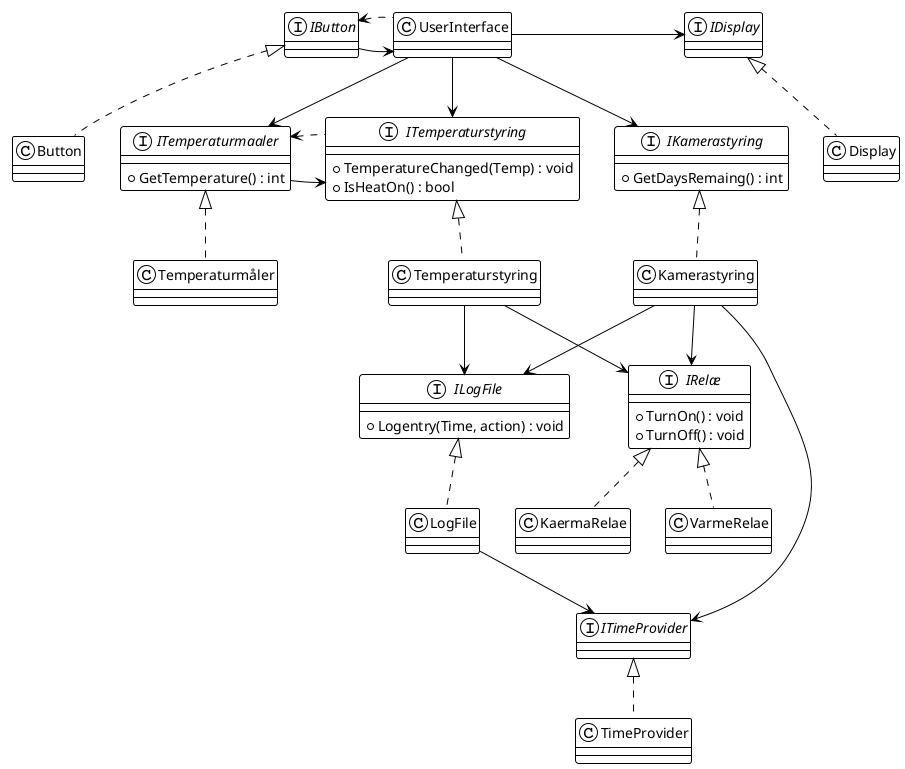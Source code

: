 @startuml 
!theme plain



IButton <|.d. Button
IButton -r-> UserInterface
IButton <.-r. UserInterface
UserInterface -d-> ITemperaturmaaler
UserInterface -d-> ITemperaturstyring
UserInterface -d-> IKamerastyring
UserInterface -r-> IDisplay
ITemperaturmaaler <|.d. Temperaturmaaler
ITemperaturstyring <|.d.Temperaturstyring
IKamerastyring <|.d. Kamerastyring
ILogFile <|.d. LogFile
IRelæ <|.d. KaermaRelae
IRelæ <|.d. VarmeRelae
IDisplay <|.d. Display
ITimeProvider <|.d. TimeProvider
ITemperaturmaaler -r-> ITemperaturstyring 
ITemperaturmaaler <.r. ITemperaturstyring 
Temperaturstyring -r-> ILogFile
Kamerastyring --> ILogFile
LogFile --> ITimeProvider
Kamerastyring -> ITimeProvider
Temperaturstyring --> IRelæ
Kamerastyring --> IRelæ


class Display {

}

class Kamerastyring { 
}

class UserInterface {

}

class Temperaturstyring {

}

class "Temperaturmåler" as Temperaturmaaler {

}

class LogFile {

}

class Button {

}

class VarmeRelae {

}

class KaermaRelae {

}

class TimeProvider {

}

Interface IButton {
}

 
Interface ILogFile {
+ Logentry(Time, action) : void
}

Interface ITemperaturmaaler {
 + GetTemperature() : int
}
Interface ITemperaturstyring {
 + TemperatureChanged(Temp) : void
 + IsHeatOn() : bool
}

Interface IKamerastyring {
 + GetDaysRemaing() : int
}

Interface IRelæ {
    + TurnOn() : void
    + TurnOff() : void
}

Interface IDisplay {

}

Interface ITimeProvider {

}

@enduml
